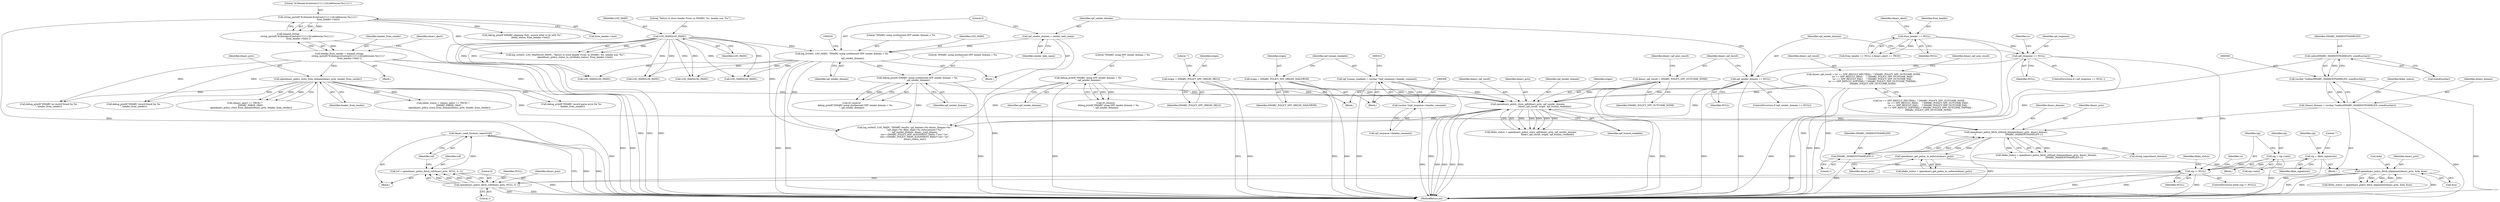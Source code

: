 digraph "1_exim_5b7a7c051c9ab9ee7c924a611f90ef2be03e0ad0@API" {
"1000661" [label="(Call,dmarc_send_forensic_report(ruf))"];
"1000654" [label="(Call,ruf = opendmarc_policy_fetch_ruf(dmarc_pctx, NULL, 0, 1))"];
"1000656" [label="(Call,opendmarc_policy_fetch_ruf(dmarc_pctx, NULL, 0, 1))"];
"1000608" [label="(Call,opendmarc_policy_fetch_alignment(dmarc_pctx, &da, &sa))"];
"1000542" [label="(Call,opendmarc_get_policy_to_enforce(dmarc_pctx))"];
"1000515" [label="(Call,opendmarc_policy_fetch_utilized_domain(dmarc_pctx, dmarc_domain,\n        \t                                          DMARC_MAXHOSTNAMELEN-1))"];
"1000327" [label="(Call,opendmarc_policy_store_spf(dmarc_pctx, spf_sender_domain,\n                                                dmarc_spf_result, origin, spf_human_readable))"];
"1000179" [label="(Call,opendmarc_policy_store_from_domain(dmarc_pctx, header_from_sender))"];
"1000161" [label="(Call,header_from_sender = expand_string(\n                           string_sprintf(\"${domain:${extract{1}{:}{${addresses:%s}}}}\",\n                             from_header->text) ))"];
"1000163" [label="(Call,expand_string(\n                           string_sprintf(\"${domain:${extract{1}{:}{${addresses:%s}}}}\",\n                             from_header->text) ))"];
"1000164" [label="(Call,string_sprintf(\"${domain:${extract{1}{:}{${addresses:%s}}}}\",\n                             from_header->text))"];
"1000221" [label="(Call,debug_printf(\"DMARC using synthesized SPF sender domain = %s\n\", spf_sender_domain))"];
"1000214" [label="(Call,log_write(0, LOG_MAIN, \"DMARC using synthesized SPF sender domain = %s\n\",\n                               spf_sender_domain))"];
"1000189" [label="(Call,LOG_MAIN|LOG_PANIC)"];
"1000211" [label="(Call,spf_sender_domain = sender_helo_name)"];
"1000314" [label="(Call,debug_printf(\"DMARC using SPF sender domain = %s\n\", spf_sender_domain))"];
"1000207" [label="(Call,spf_sender_domain == NULL)"];
"1000202" [label="(Call,spf_response == NULL)"];
"1000150" [label="(Call,from_header == NULL)"];
"1000224" [label="(Call,dmarc_spf_result = DMARC_POLICY_SPF_OUTCOME_NONE)"];
"1000241" [label="(Call,dmarc_spf_result = (sr == SPF_RESULT_NEUTRAL)  ? DMARC_POLICY_SPF_OUTCOME_NONE :\n                         (sr == SPF_RESULT_PASS)     ? DMARC_POLICY_SPF_OUTCOME_PASS :\n                         (sr == SPF_RESULT_FAIL)     ? DMARC_POLICY_SPF_OUTCOME_FAIL :\n                         (sr == SPF_RESULT_SOFTFAIL) ? DMARC_POLICY_SPF_OUTCOME_TMPFAIL :\n                         DMARC_POLICY_SPF_OUTCOME_NONE)"];
"1000302" [label="(Call,origin = DMARC_POLICY_SPF_ORIGIN_MAILFROM)"];
"1000230" [label="(Call,origin = DMARC_POLICY_SPF_ORIGIN_HELO)"];
"1000305" [label="(Call,spf_human_readable = (uschar *)spf_response->header_comment)"];
"1000307" [label="(Call,(uschar *)spf_response->header_comment)"];
"1000505" [label="(Call,*dmarc_domain = (uschar *)calloc(DMARC_MAXHOSTNAMELEN, sizeof(uschar)))"];
"1000507" [label="(Call,(uschar *)calloc(DMARC_MAXHOSTNAMELEN, sizeof(uschar)))"];
"1000509" [label="(Call,calloc(DMARC_MAXHOSTNAMELEN, sizeof(uschar)))"];
"1000518" [label="(Call,DMARC_MAXHOSTNAMELEN-1)"];
"1000350" [label="(Call,sig != NULL)"];
"1000345" [label="(Call,sig = dkim_signatures)"];
"1000455" [label="(Call,sig = sig->next)"];
"1000325" [label="(Call,libdm_status = opendmarc_policy_store_spf(dmarc_pctx, spf_sender_domain,\n                                                dmarc_spf_result, origin, spf_human_readable))"];
"1000221" [label="(Call,debug_printf(\"DMARC using synthesized SPF sender domain = %s\n\", spf_sender_domain))"];
"1000179" [label="(Call,opendmarc_policy_store_from_domain(dmarc_pctx, header_from_sender))"];
"1000484" [label="(Call,debug_printf(\"DMARC record parse error for %s\n\", header_from_sender))"];
"1000303" [label="(Identifier,origin)"];
"1000467" [label="(Call,debug_printf(\"DMARC no record found for %s\n\", header_from_sender))"];
"1000494" [label="(Call,debug_printf(\"DMARC skipping (%d), unsure what to do with %s\",\n                        libdm_status, from_header->text))"];
"1000165" [label="(Literal,\"${domain:${extract{1}{:}{${addresses:%s}}}}\")"];
"1000174" [label="(Call,(dmarc_abort == TRUE) ?\n                  DMARC_PARSE_OKAY :\n                  opendmarc_policy_store_from_domain(dmarc_pctx, header_from_sender))"];
"1000309" [label="(Call,spf_response->header_comment)"];
"1000659" [label="(Literal,0)"];
"1000230" [label="(Call,origin = DMARC_POLICY_SPF_ORIGIN_HELO)"];
"1000632" [label="(Call,log_write(0, LOG_MAIN, \"DMARC results: spf_domain=%s dmarc_domain=%s \"\n                             \"spf_align=%s dkim_align=%s enforcement='%s'\",\n                             spf_sender_domain, dmarc_used_domain,\n                             (sa==DMARC_POLICY_SPF_ALIGNMENT_PASS) ?\"yes\":\"no\",\n                             (da==DMARC_POLICY_DKIM_ALIGNMENT_PASS)?\"yes\":\"no\",\n                             dmarc_status_text))"];
"1000345" [label="(Call,sig = dkim_signatures)"];
"1000519" [label="(Identifier,DMARC_MAXHOSTNAMELEN)"];
"1000209" [label="(Identifier,NULL)"];
"1000235" [label="(Block,)"];
"1000662" [label="(Identifier,ruf)"];
"1000339" [label="(Call,LOG_MAIN|LOG_PANIC)"];
"1000534" [label="(Call,LOG_MAIN|LOG_PANIC)"];
"1000208" [label="(Identifier,spf_sender_domain)"];
"1000150" [label="(Call,from_header == NULL)"];
"1000656" [label="(Call,opendmarc_policy_fetch_ruf(dmarc_pctx, NULL, 0, 1))"];
"1000218" [label="(Identifier,spf_sender_domain)"];
"1000190" [label="(Identifier,LOG_MAIN)"];
"1000223" [label="(Identifier,spf_sender_domain)"];
"1000162" [label="(Identifier,header_from_sender)"];
"1000456" [label="(Identifier,sig)"];
"1000660" [label="(Literal,1)"];
"1000542" [label="(Call,opendmarc_get_policy_to_enforce(dmarc_pctx))"];
"1000232" [label="(Identifier,DMARC_POLICY_SPF_ORIGIN_HELO)"];
"1000517" [label="(Identifier,dmarc_domain)"];
"1000160" [label="(Block,)"];
"1000661" [label="(Call,dmarc_send_forensic_report(ruf))"];
"1000515" [label="(Call,opendmarc_policy_fetch_utilized_domain(dmarc_pctx, dmarc_domain,\n        \t                                          DMARC_MAXHOSTNAMELEN-1))"];
"1000217" [label="(Literal,\"DMARC using synthesized SPF sender domain = %s\n\")"];
"1000461" [label="(Identifier,libdm_status)"];
"1000523" [label="(Call,string_copy(dmarc_domain))"];
"1000346" [label="(Identifier,sig)"];
"1000315" [label="(Literal,\"DMARC using SPF sender domain = %s\n\")"];
"1000204" [label="(Identifier,NULL)"];
"1000161" [label="(Call,header_from_sender = expand_string(\n                           string_sprintf(\"${domain:${extract{1}{:}{${addresses:%s}}}}\",\n                             from_header->text) ))"];
"1000215" [label="(Literal,0)"];
"1000181" [label="(Identifier,header_from_sender)"];
"1000212" [label="(Identifier,spf_sender_domain)"];
"1000191" [label="(Identifier,LOG_PANIC)"];
"1000225" [label="(Identifier,dmarc_spf_result)"];
"1000307" [label="(Call,(uschar *)spf_response->header_comment)"];
"1000655" [label="(Identifier,ruf)"];
"1000477" [label="(Call,debug_printf(\"DMARC record found for %s\n\", header_from_sender))"];
"1000164" [label="(Call,string_sprintf(\"${domain:${extract{1}{:}{${addresses:%s}}}}\",\n                             from_header->text))"];
"1000506" [label="(Identifier,dmarc_domain)"];
"1000654" [label="(Call,ruf = opendmarc_policy_fetch_ruf(dmarc_pctx, NULL, 0, 1))"];
"1000237" [label="(Identifier,sr)"];
"1000359" [label="(Identifier,vs)"];
"1000520" [label="(Literal,1)"];
"1000203" [label="(Identifier,spf_response)"];
"1000170" [label="(Identifier,dmarc_abort)"];
"1000192" [label="(Literal,\"failure to store header From: in DMARC: %s, header was '%s'\")"];
"1000205" [label="(Block,)"];
"1000608" [label="(Call,opendmarc_policy_fetch_alignment(dmarc_pctx, &da, &sa))"];
"1000242" [label="(Identifier,dmarc_spf_result)"];
"1000514" [label="(Identifier,libdm_status)"];
"1000202" [label="(Call,spf_response == NULL)"];
"1000349" [label="(ControlStructure,while (sig != NULL))"];
"1000351" [label="(Identifier,sig)"];
"1000149" [label="(Call,from_header == NULL || dmarc_abort == TRUE)"];
"1000210" [label="(Block,)"];
"1000330" [label="(Identifier,dmarc_spf_result)"];
"1000154" [label="(Identifier,dmarc_abort)"];
"1000658" [label="(Identifier,NULL)"];
"1000180" [label="(Identifier,dmarc_pctx)"];
"1000610" [label="(Call,&da)"];
"1000201" [label="(ControlStructure,if ( spf_response == NULL ))"];
"1000347" [label="(Identifier,dkim_signatures)"];
"1000609" [label="(Identifier,dmarc_pctx)"];
"1000151" [label="(Identifier,from_header)"];
"1000509" [label="(Call,calloc(DMARC_MAXHOSTNAMELEN, sizeof(uschar)))"];
"1000214" [label="(Call,log_write(0, LOG_MAIN, \"DMARC using synthesized SPF sender domain = %s\n\",\n                               spf_sender_domain))"];
"1000228" [label="(Identifier,dmarc_spf_ares_result)"];
"1000219" [label="(Call,(D_receive)\n          debug_printf(\"DMARC using synthesized SPF sender domain = %s\n\", spf_sender_domain))"];
"1000312" [label="(Call,(D_receive)\n        debug_printf(\"DMARC using SPF sender domain = %s\n\", spf_sender_domain))"];
"1000657" [label="(Identifier,dmarc_pctx)"];
"1000332" [label="(Identifier,spf_human_readable)"];
"1000316" [label="(Identifier,spf_sender_domain)"];
"1000507" [label="(Call,(uschar *)calloc(DMARC_MAXHOSTNAMELEN, sizeof(uschar)))"];
"1000243" [label="(Call,(sr == SPF_RESULT_NEUTRAL)  ? DMARC_POLICY_SPF_OUTCOME_NONE :\n                         (sr == SPF_RESULT_PASS)     ? DMARC_POLICY_SPF_OUTCOME_PASS :\n                         (sr == SPF_RESULT_FAIL)     ? DMARC_POLICY_SPF_OUTCOME_FAIL :\n                         (sr == SPF_RESULT_SOFTFAIL) ? DMARC_POLICY_SPF_OUTCOME_TMPFAIL :\n                         DMARC_POLICY_SPF_OUTCOME_NONE)"];
"1000314" [label="(Call,debug_printf(\"DMARC using SPF sender domain = %s\n\", spf_sender_domain))"];
"1000120" [label="(Block,)"];
"1000510" [label="(Identifier,DMARC_MAXHOSTNAMELEN)"];
"1000189" [label="(Call,LOG_MAIN|LOG_PANIC)"];
"1000305" [label="(Call,spf_human_readable = (uschar *)spf_response->header_comment)"];
"1000163" [label="(Call,expand_string(\n                           string_sprintf(\"${domain:${extract{1}{:}{${addresses:%s}}}}\",\n                             from_header->text) ))"];
"1000231" [label="(Identifier,origin)"];
"1000152" [label="(Identifier,NULL)"];
"1000327" [label="(Call,opendmarc_policy_store_spf(dmarc_pctx, spf_sender_domain,\n                                                dmarc_spf_result, origin, spf_human_readable))"];
"1000302" [label="(Call,origin = DMARC_POLICY_SPF_ORIGIN_MAILFROM)"];
"1000606" [label="(Call,libdm_status = opendmarc_policy_fetch_alignment(dmarc_pctx, &da, &sa))"];
"1000621" [label="(Call,LOG_MAIN|LOG_PANIC)"];
"1000328" [label="(Identifier,dmarc_pctx)"];
"1000612" [label="(Call,&sa)"];
"1000516" [label="(Identifier,dmarc_pctx)"];
"1000353" [label="(Block,)"];
"1000352" [label="(Identifier,NULL)"];
"1000631" [label="(Block,)"];
"1000350" [label="(Call,sig != NULL)"];
"1000211" [label="(Call,spf_sender_domain = sender_helo_name)"];
"1000206" [label="(ControlStructure,if (spf_sender_domain == NULL))"];
"1000233" [label="(Literal,\"\")"];
"1000511" [label="(Call,sizeof(uschar))"];
"1000241" [label="(Call,dmarc_spf_result = (sr == SPF_RESULT_NEUTRAL)  ? DMARC_POLICY_SPF_OUTCOME_NONE :\n                         (sr == SPF_RESULT_PASS)     ? DMARC_POLICY_SPF_OUTCOME_PASS :\n                         (sr == SPF_RESULT_FAIL)     ? DMARC_POLICY_SPF_OUTCOME_FAIL :\n                         (sr == SPF_RESULT_SOFTFAIL) ? DMARC_POLICY_SPF_OUTCOME_TMPFAIL :\n                         DMARC_POLICY_SPF_OUTCOME_NONE)"];
"1000540" [label="(Call,libdm_status = opendmarc_get_policy_to_enforce(dmarc_pctx))"];
"1000166" [label="(Call,from_header->text)"];
"1000543" [label="(Identifier,dmarc_pctx)"];
"1000518" [label="(Call,DMARC_MAXHOSTNAMELEN-1)"];
"1000329" [label="(Identifier,spf_sender_domain)"];
"1000213" [label="(Identifier,sender_helo_name)"];
"1000224" [label="(Call,dmarc_spf_result = DMARC_POLICY_SPF_OUTCOME_NONE)"];
"1000172" [label="(Call,libdm_status = (dmarc_abort == TRUE) ?\n                  DMARC_PARSE_OKAY :\n                  opendmarc_policy_store_from_domain(dmarc_pctx, header_from_sender))"];
"1000455" [label="(Call,sig = sig->next)"];
"1000226" [label="(Identifier,DMARC_POLICY_SPF_OUTCOME_NONE)"];
"1000304" [label="(Identifier,DMARC_POLICY_SPF_ORIGIN_MAILFROM)"];
"1000216" [label="(Identifier,LOG_MAIN)"];
"1000513" [label="(Call,libdm_status = opendmarc_policy_fetch_utilized_domain(dmarc_pctx, dmarc_domain,\n        \t                                          DMARC_MAXHOSTNAMELEN-1))"];
"1000306" [label="(Identifier,spf_human_readable)"];
"1000399" [label="(Call,LOG_MAIN|LOG_PANIC)"];
"1000187" [label="(Call,log_write(0, LOG_MAIN|LOG_PANIC, \"failure to store header From: in DMARC: %s, header was '%s'\",\n                           opendmarc_policy_status_to_str(libdm_status), from_header->text))"];
"1000505" [label="(Call,*dmarc_domain = (uschar *)calloc(DMARC_MAXHOSTNAMELEN, sizeof(uschar)))"];
"1000207" [label="(Call,spf_sender_domain == NULL)"];
"1000331" [label="(Identifier,origin)"];
"1000222" [label="(Literal,\"DMARC using synthesized SPF sender domain = %s\n\")"];
"1000265" [label="(Identifier,dmarc_spf_ares_result)"];
"1000457" [label="(Call,sig->next)"];
"1000663" [label="(MethodReturn,int)"];
"1000348" [label="(Literal,\"\")"];
"1000661" -> "1000631"  [label="AST: "];
"1000661" -> "1000662"  [label="CFG: "];
"1000662" -> "1000661"  [label="AST: "];
"1000663" -> "1000661"  [label="CFG: "];
"1000661" -> "1000663"  [label="DDG: "];
"1000661" -> "1000663"  [label="DDG: "];
"1000654" -> "1000661"  [label="DDG: "];
"1000654" -> "1000631"  [label="AST: "];
"1000654" -> "1000656"  [label="CFG: "];
"1000655" -> "1000654"  [label="AST: "];
"1000656" -> "1000654"  [label="AST: "];
"1000662" -> "1000654"  [label="CFG: "];
"1000654" -> "1000663"  [label="DDG: "];
"1000656" -> "1000654"  [label="DDG: "];
"1000656" -> "1000654"  [label="DDG: "];
"1000656" -> "1000654"  [label="DDG: "];
"1000656" -> "1000654"  [label="DDG: "];
"1000656" -> "1000660"  [label="CFG: "];
"1000657" -> "1000656"  [label="AST: "];
"1000658" -> "1000656"  [label="AST: "];
"1000659" -> "1000656"  [label="AST: "];
"1000660" -> "1000656"  [label="AST: "];
"1000656" -> "1000663"  [label="DDG: "];
"1000656" -> "1000663"  [label="DDG: "];
"1000608" -> "1000656"  [label="DDG: "];
"1000350" -> "1000656"  [label="DDG: "];
"1000608" -> "1000606"  [label="AST: "];
"1000608" -> "1000612"  [label="CFG: "];
"1000609" -> "1000608"  [label="AST: "];
"1000610" -> "1000608"  [label="AST: "];
"1000612" -> "1000608"  [label="AST: "];
"1000606" -> "1000608"  [label="CFG: "];
"1000608" -> "1000663"  [label="DDG: "];
"1000608" -> "1000663"  [label="DDG: "];
"1000608" -> "1000663"  [label="DDG: "];
"1000608" -> "1000606"  [label="DDG: "];
"1000608" -> "1000606"  [label="DDG: "];
"1000608" -> "1000606"  [label="DDG: "];
"1000542" -> "1000608"  [label="DDG: "];
"1000542" -> "1000540"  [label="AST: "];
"1000542" -> "1000543"  [label="CFG: "];
"1000543" -> "1000542"  [label="AST: "];
"1000540" -> "1000542"  [label="CFG: "];
"1000542" -> "1000540"  [label="DDG: "];
"1000515" -> "1000542"  [label="DDG: "];
"1000515" -> "1000513"  [label="AST: "];
"1000515" -> "1000518"  [label="CFG: "];
"1000516" -> "1000515"  [label="AST: "];
"1000517" -> "1000515"  [label="AST: "];
"1000518" -> "1000515"  [label="AST: "];
"1000513" -> "1000515"  [label="CFG: "];
"1000515" -> "1000663"  [label="DDG: "];
"1000515" -> "1000513"  [label="DDG: "];
"1000515" -> "1000513"  [label="DDG: "];
"1000515" -> "1000513"  [label="DDG: "];
"1000327" -> "1000515"  [label="DDG: "];
"1000179" -> "1000515"  [label="DDG: "];
"1000505" -> "1000515"  [label="DDG: "];
"1000518" -> "1000515"  [label="DDG: "];
"1000518" -> "1000515"  [label="DDG: "];
"1000515" -> "1000523"  [label="DDG: "];
"1000327" -> "1000325"  [label="AST: "];
"1000327" -> "1000332"  [label="CFG: "];
"1000328" -> "1000327"  [label="AST: "];
"1000329" -> "1000327"  [label="AST: "];
"1000330" -> "1000327"  [label="AST: "];
"1000331" -> "1000327"  [label="AST: "];
"1000332" -> "1000327"  [label="AST: "];
"1000325" -> "1000327"  [label="CFG: "];
"1000327" -> "1000663"  [label="DDG: "];
"1000327" -> "1000663"  [label="DDG: "];
"1000327" -> "1000663"  [label="DDG: "];
"1000327" -> "1000663"  [label="DDG: "];
"1000327" -> "1000325"  [label="DDG: "];
"1000327" -> "1000325"  [label="DDG: "];
"1000327" -> "1000325"  [label="DDG: "];
"1000327" -> "1000325"  [label="DDG: "];
"1000327" -> "1000325"  [label="DDG: "];
"1000179" -> "1000327"  [label="DDG: "];
"1000221" -> "1000327"  [label="DDG: "];
"1000314" -> "1000327"  [label="DDG: "];
"1000207" -> "1000327"  [label="DDG: "];
"1000224" -> "1000327"  [label="DDG: "];
"1000241" -> "1000327"  [label="DDG: "];
"1000302" -> "1000327"  [label="DDG: "];
"1000230" -> "1000327"  [label="DDG: "];
"1000305" -> "1000327"  [label="DDG: "];
"1000327" -> "1000632"  [label="DDG: "];
"1000179" -> "1000174"  [label="AST: "];
"1000179" -> "1000181"  [label="CFG: "];
"1000180" -> "1000179"  [label="AST: "];
"1000181" -> "1000179"  [label="AST: "];
"1000174" -> "1000179"  [label="CFG: "];
"1000179" -> "1000663"  [label="DDG: "];
"1000179" -> "1000172"  [label="DDG: "];
"1000179" -> "1000172"  [label="DDG: "];
"1000179" -> "1000174"  [label="DDG: "];
"1000179" -> "1000174"  [label="DDG: "];
"1000161" -> "1000179"  [label="DDG: "];
"1000179" -> "1000467"  [label="DDG: "];
"1000179" -> "1000477"  [label="DDG: "];
"1000179" -> "1000484"  [label="DDG: "];
"1000161" -> "1000160"  [label="AST: "];
"1000161" -> "1000163"  [label="CFG: "];
"1000162" -> "1000161"  [label="AST: "];
"1000163" -> "1000161"  [label="AST: "];
"1000170" -> "1000161"  [label="CFG: "];
"1000161" -> "1000663"  [label="DDG: "];
"1000161" -> "1000663"  [label="DDG: "];
"1000163" -> "1000161"  [label="DDG: "];
"1000161" -> "1000467"  [label="DDG: "];
"1000161" -> "1000477"  [label="DDG: "];
"1000161" -> "1000484"  [label="DDG: "];
"1000163" -> "1000164"  [label="CFG: "];
"1000164" -> "1000163"  [label="AST: "];
"1000163" -> "1000663"  [label="DDG: "];
"1000164" -> "1000163"  [label="DDG: "];
"1000164" -> "1000163"  [label="DDG: "];
"1000164" -> "1000166"  [label="CFG: "];
"1000165" -> "1000164"  [label="AST: "];
"1000166" -> "1000164"  [label="AST: "];
"1000164" -> "1000663"  [label="DDG: "];
"1000164" -> "1000187"  [label="DDG: "];
"1000164" -> "1000494"  [label="DDG: "];
"1000221" -> "1000219"  [label="AST: "];
"1000221" -> "1000223"  [label="CFG: "];
"1000222" -> "1000221"  [label="AST: "];
"1000223" -> "1000221"  [label="AST: "];
"1000219" -> "1000221"  [label="CFG: "];
"1000221" -> "1000663"  [label="DDG: "];
"1000221" -> "1000219"  [label="DDG: "];
"1000221" -> "1000219"  [label="DDG: "];
"1000214" -> "1000221"  [label="DDG: "];
"1000221" -> "1000632"  [label="DDG: "];
"1000214" -> "1000210"  [label="AST: "];
"1000214" -> "1000218"  [label="CFG: "];
"1000215" -> "1000214"  [label="AST: "];
"1000216" -> "1000214"  [label="AST: "];
"1000217" -> "1000214"  [label="AST: "];
"1000218" -> "1000214"  [label="AST: "];
"1000220" -> "1000214"  [label="CFG: "];
"1000214" -> "1000663"  [label="DDG: "];
"1000214" -> "1000663"  [label="DDG: "];
"1000189" -> "1000214"  [label="DDG: "];
"1000211" -> "1000214"  [label="DDG: "];
"1000214" -> "1000339"  [label="DDG: "];
"1000214" -> "1000399"  [label="DDG: "];
"1000214" -> "1000534"  [label="DDG: "];
"1000214" -> "1000621"  [label="DDG: "];
"1000214" -> "1000632"  [label="DDG: "];
"1000189" -> "1000187"  [label="AST: "];
"1000189" -> "1000191"  [label="CFG: "];
"1000190" -> "1000189"  [label="AST: "];
"1000191" -> "1000189"  [label="AST: "];
"1000192" -> "1000189"  [label="CFG: "];
"1000189" -> "1000663"  [label="DDG: "];
"1000189" -> "1000663"  [label="DDG: "];
"1000189" -> "1000187"  [label="DDG: "];
"1000189" -> "1000187"  [label="DDG: "];
"1000189" -> "1000339"  [label="DDG: "];
"1000189" -> "1000339"  [label="DDG: "];
"1000189" -> "1000399"  [label="DDG: "];
"1000189" -> "1000399"  [label="DDG: "];
"1000189" -> "1000534"  [label="DDG: "];
"1000189" -> "1000534"  [label="DDG: "];
"1000189" -> "1000621"  [label="DDG: "];
"1000189" -> "1000621"  [label="DDG: "];
"1000189" -> "1000632"  [label="DDG: "];
"1000211" -> "1000210"  [label="AST: "];
"1000211" -> "1000213"  [label="CFG: "];
"1000212" -> "1000211"  [label="AST: "];
"1000213" -> "1000211"  [label="AST: "];
"1000215" -> "1000211"  [label="CFG: "];
"1000211" -> "1000663"  [label="DDG: "];
"1000314" -> "1000312"  [label="AST: "];
"1000314" -> "1000316"  [label="CFG: "];
"1000315" -> "1000314"  [label="AST: "];
"1000316" -> "1000314"  [label="AST: "];
"1000312" -> "1000314"  [label="CFG: "];
"1000314" -> "1000663"  [label="DDG: "];
"1000314" -> "1000312"  [label="DDG: "];
"1000314" -> "1000312"  [label="DDG: "];
"1000314" -> "1000632"  [label="DDG: "];
"1000207" -> "1000206"  [label="AST: "];
"1000207" -> "1000209"  [label="CFG: "];
"1000208" -> "1000207"  [label="AST: "];
"1000209" -> "1000207"  [label="AST: "];
"1000212" -> "1000207"  [label="CFG: "];
"1000225" -> "1000207"  [label="CFG: "];
"1000207" -> "1000663"  [label="DDG: "];
"1000207" -> "1000663"  [label="DDG: "];
"1000202" -> "1000207"  [label="DDG: "];
"1000207" -> "1000350"  [label="DDG: "];
"1000207" -> "1000632"  [label="DDG: "];
"1000202" -> "1000201"  [label="AST: "];
"1000202" -> "1000204"  [label="CFG: "];
"1000203" -> "1000202"  [label="AST: "];
"1000204" -> "1000202"  [label="AST: "];
"1000208" -> "1000202"  [label="CFG: "];
"1000237" -> "1000202"  [label="CFG: "];
"1000202" -> "1000663"  [label="DDG: "];
"1000202" -> "1000663"  [label="DDG: "];
"1000150" -> "1000202"  [label="DDG: "];
"1000202" -> "1000350"  [label="DDG: "];
"1000150" -> "1000149"  [label="AST: "];
"1000150" -> "1000152"  [label="CFG: "];
"1000151" -> "1000150"  [label="AST: "];
"1000152" -> "1000150"  [label="AST: "];
"1000154" -> "1000150"  [label="CFG: "];
"1000149" -> "1000150"  [label="CFG: "];
"1000150" -> "1000663"  [label="DDG: "];
"1000150" -> "1000149"  [label="DDG: "];
"1000150" -> "1000149"  [label="DDG: "];
"1000224" -> "1000205"  [label="AST: "];
"1000224" -> "1000226"  [label="CFG: "];
"1000225" -> "1000224"  [label="AST: "];
"1000226" -> "1000224"  [label="AST: "];
"1000228" -> "1000224"  [label="CFG: "];
"1000224" -> "1000663"  [label="DDG: "];
"1000224" -> "1000663"  [label="DDG: "];
"1000241" -> "1000235"  [label="AST: "];
"1000241" -> "1000243"  [label="CFG: "];
"1000242" -> "1000241"  [label="AST: "];
"1000243" -> "1000241"  [label="AST: "];
"1000265" -> "1000241"  [label="CFG: "];
"1000241" -> "1000663"  [label="DDG: "];
"1000241" -> "1000663"  [label="DDG: "];
"1000302" -> "1000235"  [label="AST: "];
"1000302" -> "1000304"  [label="CFG: "];
"1000303" -> "1000302"  [label="AST: "];
"1000304" -> "1000302"  [label="AST: "];
"1000306" -> "1000302"  [label="CFG: "];
"1000302" -> "1000663"  [label="DDG: "];
"1000302" -> "1000663"  [label="DDG: "];
"1000230" -> "1000205"  [label="AST: "];
"1000230" -> "1000232"  [label="CFG: "];
"1000231" -> "1000230"  [label="AST: "];
"1000232" -> "1000230"  [label="AST: "];
"1000233" -> "1000230"  [label="CFG: "];
"1000230" -> "1000663"  [label="DDG: "];
"1000230" -> "1000663"  [label="DDG: "];
"1000305" -> "1000235"  [label="AST: "];
"1000305" -> "1000307"  [label="CFG: "];
"1000306" -> "1000305"  [label="AST: "];
"1000307" -> "1000305"  [label="AST: "];
"1000313" -> "1000305"  [label="CFG: "];
"1000305" -> "1000663"  [label="DDG: "];
"1000305" -> "1000663"  [label="DDG: "];
"1000307" -> "1000305"  [label="DDG: "];
"1000307" -> "1000309"  [label="CFG: "];
"1000308" -> "1000307"  [label="AST: "];
"1000309" -> "1000307"  [label="AST: "];
"1000307" -> "1000663"  [label="DDG: "];
"1000505" -> "1000120"  [label="AST: "];
"1000505" -> "1000507"  [label="CFG: "];
"1000506" -> "1000505"  [label="AST: "];
"1000507" -> "1000505"  [label="AST: "];
"1000514" -> "1000505"  [label="CFG: "];
"1000505" -> "1000663"  [label="DDG: "];
"1000507" -> "1000505"  [label="DDG: "];
"1000507" -> "1000509"  [label="CFG: "];
"1000508" -> "1000507"  [label="AST: "];
"1000509" -> "1000507"  [label="AST: "];
"1000507" -> "1000663"  [label="DDG: "];
"1000509" -> "1000507"  [label="DDG: "];
"1000509" -> "1000511"  [label="CFG: "];
"1000510" -> "1000509"  [label="AST: "];
"1000511" -> "1000509"  [label="AST: "];
"1000509" -> "1000518"  [label="DDG: "];
"1000518" -> "1000520"  [label="CFG: "];
"1000519" -> "1000518"  [label="AST: "];
"1000520" -> "1000518"  [label="AST: "];
"1000518" -> "1000663"  [label="DDG: "];
"1000350" -> "1000349"  [label="AST: "];
"1000350" -> "1000352"  [label="CFG: "];
"1000351" -> "1000350"  [label="AST: "];
"1000352" -> "1000350"  [label="AST: "];
"1000359" -> "1000350"  [label="CFG: "];
"1000461" -> "1000350"  [label="CFG: "];
"1000350" -> "1000663"  [label="DDG: "];
"1000350" -> "1000663"  [label="DDG: "];
"1000350" -> "1000663"  [label="DDG: "];
"1000345" -> "1000350"  [label="DDG: "];
"1000455" -> "1000350"  [label="DDG: "];
"1000345" -> "1000120"  [label="AST: "];
"1000345" -> "1000347"  [label="CFG: "];
"1000346" -> "1000345"  [label="AST: "];
"1000347" -> "1000345"  [label="AST: "];
"1000348" -> "1000345"  [label="CFG: "];
"1000345" -> "1000663"  [label="DDG: "];
"1000455" -> "1000353"  [label="AST: "];
"1000455" -> "1000457"  [label="CFG: "];
"1000456" -> "1000455"  [label="AST: "];
"1000457" -> "1000455"  [label="AST: "];
"1000351" -> "1000455"  [label="CFG: "];
"1000455" -> "1000663"  [label="DDG: "];
}
